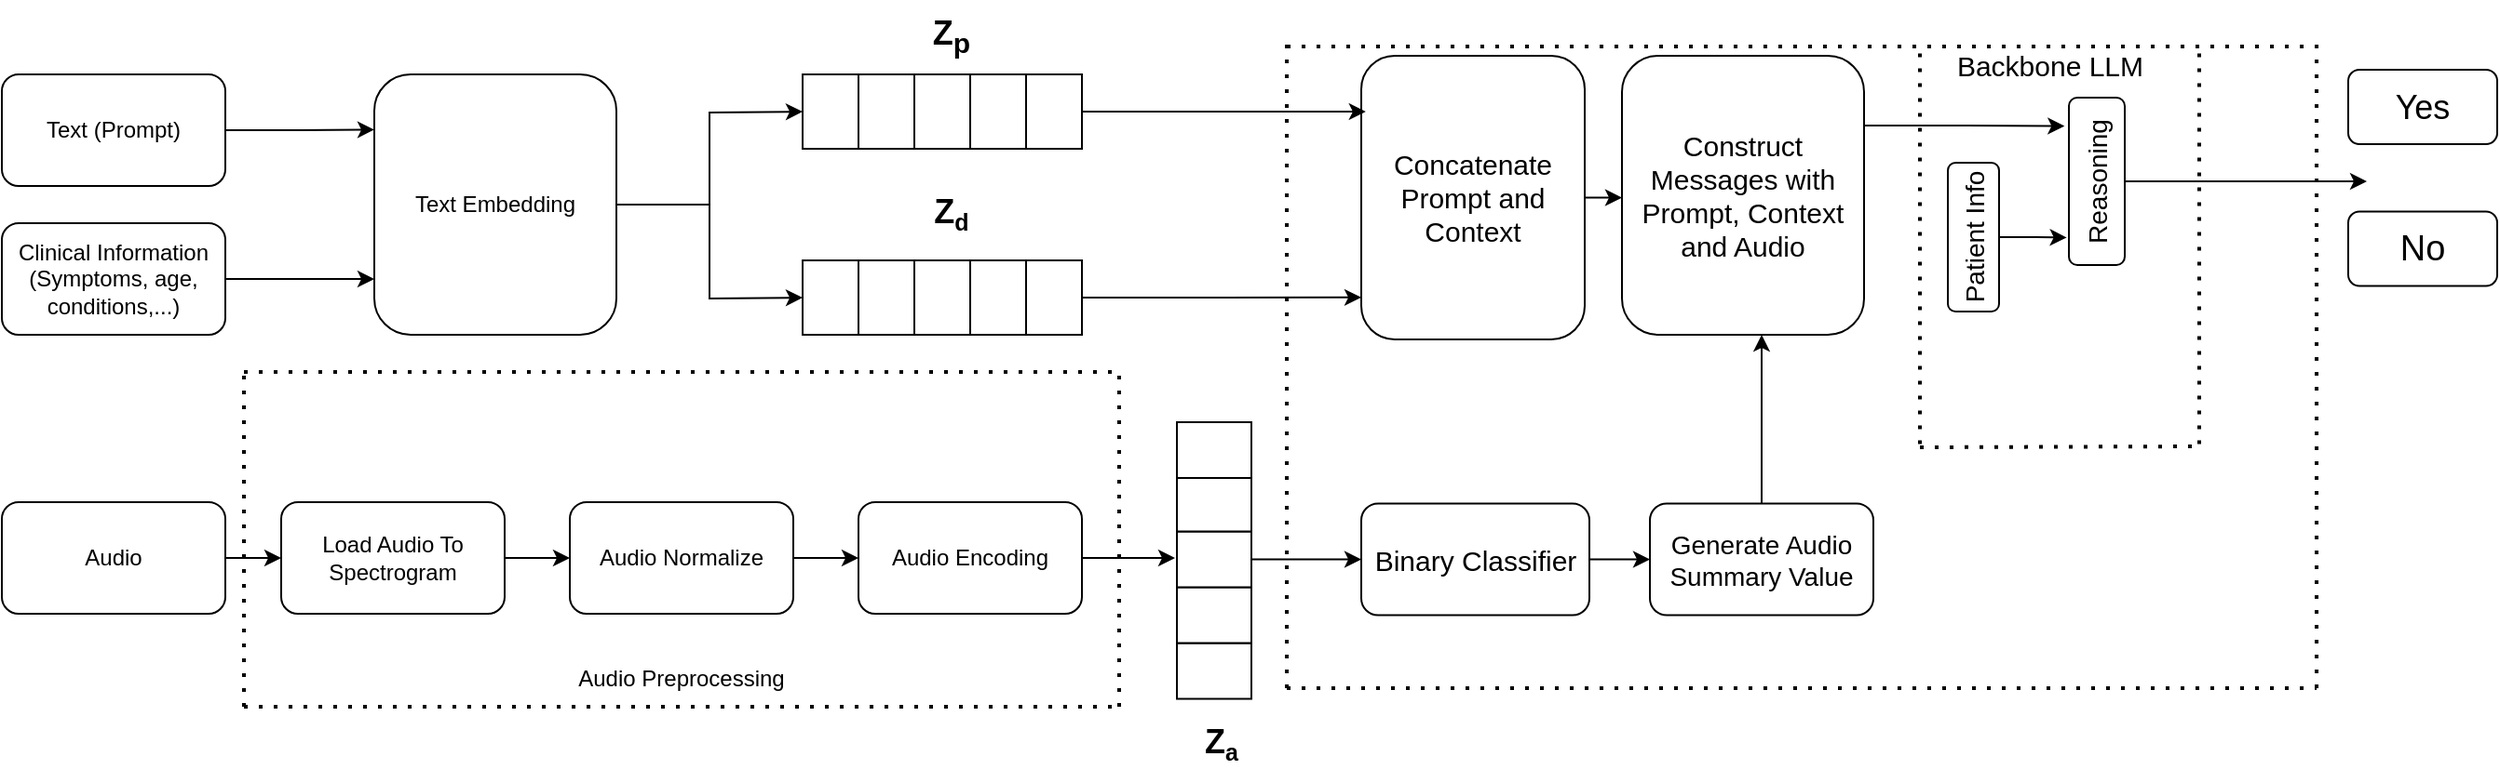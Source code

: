 <mxfile version="26.2.8">
  <diagram name="Page-1" id="ClKewfaFQdFFM47pFRAS">
    <mxGraphModel dx="1428" dy="743" grid="1" gridSize="10" guides="1" tooltips="1" connect="1" arrows="1" fold="1" page="1" pageScale="1" pageWidth="827" pageHeight="1169" math="0" shadow="0">
      <root>
        <mxCell id="0" />
        <mxCell id="1" parent="0" />
        <mxCell id="TKMiJfSwWeMEldTkSYpw-5" value="" style="edgeStyle=orthogonalEdgeStyle;rounded=0;orthogonalLoop=1;jettySize=auto;html=1;" parent="1" source="TKMiJfSwWeMEldTkSYpw-1" target="TKMiJfSwWeMEldTkSYpw-4" edge="1">
          <mxGeometry relative="1" as="geometry" />
        </mxCell>
        <mxCell id="TKMiJfSwWeMEldTkSYpw-1" value="Audio" style="rounded=1;whiteSpace=wrap;html=1;" parent="1" vertex="1">
          <mxGeometry x="10" y="490" width="120" height="60" as="geometry" />
        </mxCell>
        <mxCell id="TKMiJfSwWeMEldTkSYpw-10" style="edgeStyle=orthogonalEdgeStyle;rounded=0;orthogonalLoop=1;jettySize=auto;html=1;" parent="1" source="TKMiJfSwWeMEldTkSYpw-2" edge="1">
          <mxGeometry relative="1" as="geometry">
            <mxPoint x="210" y="370.0" as="targetPoint" />
          </mxGeometry>
        </mxCell>
        <mxCell id="TKMiJfSwWeMEldTkSYpw-2" value="Clinical Information&lt;div&gt;(Symptoms, age, conditions,...)&lt;/div&gt;" style="rounded=1;whiteSpace=wrap;html=1;" parent="1" vertex="1">
          <mxGeometry x="10" y="340" width="120" height="60" as="geometry" />
        </mxCell>
        <mxCell id="TKMiJfSwWeMEldTkSYpw-9" style="edgeStyle=orthogonalEdgeStyle;rounded=0;orthogonalLoop=1;jettySize=auto;html=1;exitX=1;exitY=0.5;exitDx=0;exitDy=0;" parent="1" source="TKMiJfSwWeMEldTkSYpw-3" edge="1">
          <mxGeometry relative="1" as="geometry">
            <mxPoint x="210" y="289.724" as="targetPoint" />
          </mxGeometry>
        </mxCell>
        <mxCell id="TKMiJfSwWeMEldTkSYpw-3" value="Text (Prompt)" style="rounded=1;whiteSpace=wrap;html=1;" parent="1" vertex="1">
          <mxGeometry x="10" y="260" width="120" height="60" as="geometry" />
        </mxCell>
        <mxCell id="TKMiJfSwWeMEldTkSYpw-4" value="Load Audio To Spectrogram" style="rounded=1;whiteSpace=wrap;html=1;" parent="1" vertex="1">
          <mxGeometry x="160" y="490" width="120" height="60" as="geometry" />
        </mxCell>
        <mxCell id="TKMiJfSwWeMEldTkSYpw-24" style="edgeStyle=orthogonalEdgeStyle;rounded=0;orthogonalLoop=1;jettySize=auto;html=1;" parent="1" source="TKMiJfSwWeMEldTkSYpw-11" edge="1">
          <mxGeometry relative="1" as="geometry">
            <mxPoint x="440" y="280" as="targetPoint" />
          </mxGeometry>
        </mxCell>
        <mxCell id="TKMiJfSwWeMEldTkSYpw-26" style="edgeStyle=orthogonalEdgeStyle;rounded=0;orthogonalLoop=1;jettySize=auto;html=1;" parent="1" source="TKMiJfSwWeMEldTkSYpw-11" edge="1">
          <mxGeometry relative="1" as="geometry">
            <mxPoint x="440" y="380" as="targetPoint" />
          </mxGeometry>
        </mxCell>
        <mxCell id="TKMiJfSwWeMEldTkSYpw-11" value="Text Embedding" style="rounded=1;whiteSpace=wrap;html=1;" parent="1" vertex="1">
          <mxGeometry x="210" y="260" width="130" height="140" as="geometry" />
        </mxCell>
        <mxCell id="TKMiJfSwWeMEldTkSYpw-14" value="" style="edgeStyle=orthogonalEdgeStyle;rounded=0;orthogonalLoop=1;jettySize=auto;html=1;" parent="1" source="TKMiJfSwWeMEldTkSYpw-4" target="TKMiJfSwWeMEldTkSYpw-13" edge="1">
          <mxGeometry relative="1" as="geometry">
            <mxPoint x="400" y="520" as="targetPoint" />
            <mxPoint x="330" y="520" as="sourcePoint" />
          </mxGeometry>
        </mxCell>
        <mxCell id="TKMiJfSwWeMEldTkSYpw-15" style="edgeStyle=orthogonalEdgeStyle;rounded=0;orthogonalLoop=1;jettySize=auto;html=1;entryX=0;entryY=0.5;entryDx=0;entryDy=0;" parent="1" source="TKMiJfSwWeMEldTkSYpw-13" target="TKMiJfSwWeMEldTkSYpw-16" edge="1">
          <mxGeometry relative="1" as="geometry">
            <mxPoint x="470" y="520" as="targetPoint" />
          </mxGeometry>
        </mxCell>
        <mxCell id="TKMiJfSwWeMEldTkSYpw-13" value="Audio Normalize" style="rounded=1;whiteSpace=wrap;html=1;" parent="1" vertex="1">
          <mxGeometry x="315" y="490" width="120" height="60" as="geometry" />
        </mxCell>
        <mxCell id="vZitdMvmhGxTPkHQ2-8U-8" style="edgeStyle=orthogonalEdgeStyle;rounded=0;orthogonalLoop=1;jettySize=auto;html=1;" parent="1" source="TKMiJfSwWeMEldTkSYpw-16" edge="1">
          <mxGeometry relative="1" as="geometry">
            <mxPoint x="640" y="520.0" as="targetPoint" />
          </mxGeometry>
        </mxCell>
        <mxCell id="TKMiJfSwWeMEldTkSYpw-16" value="Audio Encoding" style="rounded=1;whiteSpace=wrap;html=1;" parent="1" vertex="1">
          <mxGeometry x="470" y="490" width="120" height="60" as="geometry" />
        </mxCell>
        <mxCell id="TKMiJfSwWeMEldTkSYpw-18" value="" style="endArrow=none;dashed=1;html=1;dashPattern=1 3;strokeWidth=2;rounded=0;" parent="1" edge="1">
          <mxGeometry width="50" height="50" relative="1" as="geometry">
            <mxPoint x="140" y="600" as="sourcePoint" />
            <mxPoint x="140" y="420" as="targetPoint" />
          </mxGeometry>
        </mxCell>
        <mxCell id="TKMiJfSwWeMEldTkSYpw-20" value="" style="endArrow=none;dashed=1;html=1;dashPattern=1 3;strokeWidth=2;rounded=0;" parent="1" edge="1">
          <mxGeometry width="50" height="50" relative="1" as="geometry">
            <mxPoint x="140" y="420" as="sourcePoint" />
            <mxPoint x="610" y="420" as="targetPoint" />
          </mxGeometry>
        </mxCell>
        <mxCell id="TKMiJfSwWeMEldTkSYpw-21" value="" style="endArrow=none;dashed=1;html=1;dashPattern=1 3;strokeWidth=2;rounded=0;" parent="1" edge="1">
          <mxGeometry width="50" height="50" relative="1" as="geometry">
            <mxPoint x="140" y="600" as="sourcePoint" />
            <mxPoint x="610" y="600" as="targetPoint" />
          </mxGeometry>
        </mxCell>
        <mxCell id="TKMiJfSwWeMEldTkSYpw-22" value="Audio Preprocessing" style="text;html=1;align=center;verticalAlign=middle;whiteSpace=wrap;rounded=0;" parent="1" vertex="1">
          <mxGeometry x="280" y="570" width="190" height="30" as="geometry" />
        </mxCell>
        <mxCell id="TKMiJfSwWeMEldTkSYpw-27" value="" style="rounded=0;whiteSpace=wrap;html=1;" parent="1" vertex="1">
          <mxGeometry x="440" y="260" width="30" height="40" as="geometry" />
        </mxCell>
        <mxCell id="TKMiJfSwWeMEldTkSYpw-28" value="" style="rounded=0;whiteSpace=wrap;html=1;" parent="1" vertex="1">
          <mxGeometry x="470" y="260" width="30" height="40" as="geometry" />
        </mxCell>
        <mxCell id="TKMiJfSwWeMEldTkSYpw-29" value="" style="rounded=0;whiteSpace=wrap;html=1;" parent="1" vertex="1">
          <mxGeometry x="530" y="260" width="30" height="40" as="geometry" />
        </mxCell>
        <mxCell id="TKMiJfSwWeMEldTkSYpw-30" value="" style="rounded=0;whiteSpace=wrap;html=1;" parent="1" vertex="1">
          <mxGeometry x="500" y="260" width="30" height="40" as="geometry" />
        </mxCell>
        <mxCell id="TKMiJfSwWeMEldTkSYpw-31" value="" style="rounded=0;whiteSpace=wrap;html=1;" parent="1" vertex="1">
          <mxGeometry x="560" y="260" width="30" height="40" as="geometry" />
        </mxCell>
        <mxCell id="TKMiJfSwWeMEldTkSYpw-33" value="" style="rounded=0;whiteSpace=wrap;html=1;" parent="1" vertex="1">
          <mxGeometry x="440" y="360" width="30" height="40" as="geometry" />
        </mxCell>
        <mxCell id="TKMiJfSwWeMEldTkSYpw-34" value="" style="rounded=0;whiteSpace=wrap;html=1;" parent="1" vertex="1">
          <mxGeometry x="470" y="360" width="30" height="40" as="geometry" />
        </mxCell>
        <mxCell id="TKMiJfSwWeMEldTkSYpw-35" value="" style="rounded=0;whiteSpace=wrap;html=1;" parent="1" vertex="1">
          <mxGeometry x="530" y="360" width="30" height="40" as="geometry" />
        </mxCell>
        <mxCell id="TKMiJfSwWeMEldTkSYpw-36" value="" style="rounded=0;whiteSpace=wrap;html=1;" parent="1" vertex="1">
          <mxGeometry x="500" y="360" width="30" height="40" as="geometry" />
        </mxCell>
        <mxCell id="TKMiJfSwWeMEldTkSYpw-37" value="" style="rounded=0;whiteSpace=wrap;html=1;" parent="1" vertex="1">
          <mxGeometry x="560" y="360" width="30" height="40" as="geometry" />
        </mxCell>
        <mxCell id="TKMiJfSwWeMEldTkSYpw-38" value="" style="rounded=0;whiteSpace=wrap;html=1;rotation=-90;" parent="1" vertex="1">
          <mxGeometry x="646" y="560.75" width="30" height="40" as="geometry" />
        </mxCell>
        <mxCell id="TKMiJfSwWeMEldTkSYpw-60" value="&lt;b&gt;&lt;font style=&quot;font-size: 18px;&quot;&gt;Z&lt;sub&gt;p&lt;/sub&gt;&lt;/font&gt;&lt;/b&gt;" style="text;html=1;align=center;verticalAlign=middle;whiteSpace=wrap;rounded=0;" parent="1" vertex="1">
          <mxGeometry x="485" y="220" width="70" height="40" as="geometry" />
        </mxCell>
        <mxCell id="TKMiJfSwWeMEldTkSYpw-62" value="&lt;b&gt;&lt;font style=&quot;font-size: 18px;&quot;&gt;Z&lt;/font&gt;&lt;font style=&quot;font-size: 15px;&quot;&gt;&lt;sub&gt;a&lt;/sub&gt;&lt;/font&gt;&lt;/b&gt;" style="text;html=1;align=center;verticalAlign=middle;whiteSpace=wrap;rounded=0;rotation=0;" parent="1" vertex="1">
          <mxGeometry x="630" y="600" width="70" height="40" as="geometry" />
        </mxCell>
        <mxCell id="TKMiJfSwWeMEldTkSYpw-63" value="&lt;b&gt;&lt;font style=&quot;font-size: 18px;&quot;&gt;Z&lt;/font&gt;&lt;font style=&quot;font-size: 15px;&quot;&gt;&lt;sub&gt;d&lt;/sub&gt;&lt;/font&gt;&lt;/b&gt;" style="text;html=1;align=center;verticalAlign=middle;whiteSpace=wrap;rounded=0;" parent="1" vertex="1">
          <mxGeometry x="485" y="315" width="70" height="40" as="geometry" />
        </mxCell>
        <mxCell id="nXDunIABsVwkjvtaxsHg-3" value="" style="endArrow=none;dashed=1;html=1;dashPattern=1 3;strokeWidth=2;rounded=0;" parent="1" edge="1">
          <mxGeometry width="50" height="50" relative="1" as="geometry">
            <mxPoint x="700" y="590" as="sourcePoint" />
            <mxPoint x="1253" y="590" as="targetPoint" />
          </mxGeometry>
        </mxCell>
        <mxCell id="nXDunIABsVwkjvtaxsHg-4" value="" style="endArrow=none;dashed=1;html=1;dashPattern=1 3;strokeWidth=2;rounded=0;" parent="1" edge="1">
          <mxGeometry width="50" height="50" relative="1" as="geometry">
            <mxPoint x="700" y="590" as="sourcePoint" />
            <mxPoint x="700" y="240" as="targetPoint" />
          </mxGeometry>
        </mxCell>
        <mxCell id="nXDunIABsVwkjvtaxsHg-5" value="" style="endArrow=none;dashed=1;html=1;dashPattern=1 3;strokeWidth=2;rounded=0;" parent="1" edge="1">
          <mxGeometry width="50" height="50" relative="1" as="geometry">
            <mxPoint x="700" y="245" as="sourcePoint" />
            <mxPoint x="1253" y="245" as="targetPoint" />
          </mxGeometry>
        </mxCell>
        <mxCell id="nXDunIABsVwkjvtaxsHg-36" style="edgeStyle=orthogonalEdgeStyle;rounded=0;orthogonalLoop=1;jettySize=auto;html=1;entryX=0;entryY=0.5;entryDx=0;entryDy=0;" parent="1" source="nXDunIABsVwkjvtaxsHg-18" target="nXDunIABsVwkjvtaxsHg-37" edge="1">
          <mxGeometry relative="1" as="geometry">
            <mxPoint x="890" y="520.75" as="targetPoint" />
          </mxGeometry>
        </mxCell>
        <mxCell id="nXDunIABsVwkjvtaxsHg-18" value="&lt;span style=&quot;font-size: 15px;&quot;&gt;Binary Classifier&lt;/span&gt;" style="rounded=1;whiteSpace=wrap;html=1;" parent="1" vertex="1">
          <mxGeometry x="740" y="490.75" width="122.5" height="60" as="geometry" />
        </mxCell>
        <mxCell id="nXDunIABsVwkjvtaxsHg-37" value="&lt;span style=&quot;font-size: 14px;&quot;&gt;Generate Audio Summary Value&lt;/span&gt;" style="rounded=1;whiteSpace=wrap;html=1;" parent="1" vertex="1">
          <mxGeometry x="895" y="490.75" width="120" height="60" as="geometry" />
        </mxCell>
        <mxCell id="nXDunIABsVwkjvtaxsHg-42" style="edgeStyle=orthogonalEdgeStyle;rounded=0;orthogonalLoop=1;jettySize=auto;html=1;" parent="1" source="nXDunIABsVwkjvtaxsHg-40" edge="1">
          <mxGeometry relative="1" as="geometry">
            <mxPoint x="880" y="326.25" as="targetPoint" />
          </mxGeometry>
        </mxCell>
        <mxCell id="nXDunIABsVwkjvtaxsHg-40" value="&lt;font style=&quot;font-size: 15px;&quot;&gt;Concatenate Prompt and Context&lt;/font&gt;" style="rounded=1;whiteSpace=wrap;html=1;" parent="1" vertex="1">
          <mxGeometry x="740" y="250" width="120" height="152.5" as="geometry" />
        </mxCell>
        <mxCell id="nXDunIABsVwkjvtaxsHg-43" value="&lt;font style=&quot;font-size: 15px;&quot;&gt;Construct Messages with Prompt, Context and Audio&lt;/font&gt;" style="rounded=1;whiteSpace=wrap;html=1;" parent="1" vertex="1">
          <mxGeometry x="880" y="250" width="130" height="150" as="geometry" />
        </mxCell>
        <mxCell id="nXDunIABsVwkjvtaxsHg-79" style="edgeStyle=orthogonalEdgeStyle;rounded=0;orthogonalLoop=1;jettySize=auto;html=1;" parent="1" source="nXDunIABsVwkjvtaxsHg-59" edge="1">
          <mxGeometry relative="1" as="geometry">
            <mxPoint x="1280" y="317.5" as="targetPoint" />
          </mxGeometry>
        </mxCell>
        <mxCell id="nXDunIABsVwkjvtaxsHg-59" value="&lt;font style=&quot;font-size: 14px;&quot;&gt;Reasoning&lt;/font&gt;" style="rounded=1;whiteSpace=wrap;html=1;rotation=-90;" parent="1" vertex="1">
          <mxGeometry x="1090" y="302.5" width="90" height="30" as="geometry" />
        </mxCell>
        <mxCell id="nXDunIABsVwkjvtaxsHg-60" value="&lt;font style=&quot;font-size: 15px;&quot;&gt;Backbone LLM&lt;/font&gt;" style="text;html=1;align=center;verticalAlign=middle;whiteSpace=wrap;rounded=0;" parent="1" vertex="1">
          <mxGeometry x="1050" y="240.0" width="120" height="30" as="geometry" />
        </mxCell>
        <mxCell id="nXDunIABsVwkjvtaxsHg-61" value="&lt;font style=&quot;font-size: 14px;&quot;&gt;Patient Info&lt;/font&gt;" style="rounded=1;whiteSpace=wrap;html=1;rotation=-90;" parent="1" vertex="1">
          <mxGeometry x="1028.75" y="333.75" width="80" height="27.5" as="geometry" />
        </mxCell>
        <mxCell id="nXDunIABsVwkjvtaxsHg-69" value="" style="endArrow=none;dashed=1;html=1;dashPattern=1 3;strokeWidth=2;rounded=0;" parent="1" edge="1">
          <mxGeometry width="50" height="50" relative="1" as="geometry">
            <mxPoint x="1040" y="458.75" as="sourcePoint" />
            <mxPoint x="1040" y="248.75" as="targetPoint" />
          </mxGeometry>
        </mxCell>
        <mxCell id="nXDunIABsVwkjvtaxsHg-70" value="" style="endArrow=none;dashed=1;html=1;dashPattern=1 3;strokeWidth=2;rounded=0;" parent="1" edge="1">
          <mxGeometry width="50" height="50" relative="1" as="geometry">
            <mxPoint x="1190" y="458.75" as="sourcePoint" />
            <mxPoint x="1190" y="248.75" as="targetPoint" />
          </mxGeometry>
        </mxCell>
        <mxCell id="nXDunIABsVwkjvtaxsHg-71" value="" style="endArrow=none;dashed=1;html=1;dashPattern=1 3;strokeWidth=2;rounded=0;" parent="1" edge="1">
          <mxGeometry width="50" height="50" relative="1" as="geometry">
            <mxPoint x="1040" y="460.5" as="sourcePoint" />
            <mxPoint x="1190" y="460.0" as="targetPoint" />
          </mxGeometry>
        </mxCell>
        <mxCell id="nXDunIABsVwkjvtaxsHg-72" style="edgeStyle=orthogonalEdgeStyle;rounded=0;orthogonalLoop=1;jettySize=auto;html=1;exitX=1;exitY=0.25;exitDx=0;exitDy=0;entryX=0.83;entryY=-0.078;entryDx=0;entryDy=0;entryPerimeter=0;" parent="1" source="nXDunIABsVwkjvtaxsHg-43" target="nXDunIABsVwkjvtaxsHg-59" edge="1">
          <mxGeometry relative="1" as="geometry" />
        </mxCell>
        <mxCell id="nXDunIABsVwkjvtaxsHg-76" style="edgeStyle=orthogonalEdgeStyle;rounded=0;orthogonalLoop=1;jettySize=auto;html=1;entryX=0.164;entryY=-0.039;entryDx=0;entryDy=0;entryPerimeter=0;" parent="1" source="nXDunIABsVwkjvtaxsHg-61" target="nXDunIABsVwkjvtaxsHg-59" edge="1">
          <mxGeometry relative="1" as="geometry" />
        </mxCell>
        <mxCell id="nXDunIABsVwkjvtaxsHg-78" value="" style="endArrow=none;dashed=1;html=1;dashPattern=1 3;strokeWidth=2;rounded=0;" parent="1" edge="1">
          <mxGeometry width="50" height="50" relative="1" as="geometry">
            <mxPoint x="1253" y="590" as="sourcePoint" />
            <mxPoint x="1253" y="240" as="targetPoint" />
          </mxGeometry>
        </mxCell>
        <mxCell id="nXDunIABsVwkjvtaxsHg-80" value="&lt;font style=&quot;font-size: 19px;&quot;&gt;No&lt;/font&gt;" style="rounded=1;whiteSpace=wrap;html=1;" parent="1" vertex="1">
          <mxGeometry x="1270" y="333.75" width="80" height="40" as="geometry" />
        </mxCell>
        <mxCell id="nXDunIABsVwkjvtaxsHg-81" value="&lt;font style=&quot;font-size: 18px;&quot;&gt;Yes&lt;/font&gt;" style="rounded=1;whiteSpace=wrap;html=1;" parent="1" vertex="1">
          <mxGeometry x="1270" y="257.5" width="80" height="40" as="geometry" />
        </mxCell>
        <mxCell id="vZitdMvmhGxTPkHQ2-8U-1" value="" style="rounded=0;whiteSpace=wrap;html=1;rotation=-90;" parent="1" vertex="1">
          <mxGeometry x="646" y="530.75" width="30" height="40" as="geometry" />
        </mxCell>
        <mxCell id="vZitdMvmhGxTPkHQ2-8U-14" style="edgeStyle=orthogonalEdgeStyle;rounded=0;orthogonalLoop=1;jettySize=auto;html=1;" parent="1" source="vZitdMvmhGxTPkHQ2-8U-2" edge="1">
          <mxGeometry relative="1" as="geometry">
            <mxPoint x="740" y="520.75" as="targetPoint" />
          </mxGeometry>
        </mxCell>
        <mxCell id="vZitdMvmhGxTPkHQ2-8U-2" value="" style="rounded=0;whiteSpace=wrap;html=1;rotation=-90;" parent="1" vertex="1">
          <mxGeometry x="646" y="500.75" width="30" height="40" as="geometry" />
        </mxCell>
        <mxCell id="vZitdMvmhGxTPkHQ2-8U-3" value="" style="rounded=0;whiteSpace=wrap;html=1;rotation=-90;" parent="1" vertex="1">
          <mxGeometry x="646" y="470.75" width="30" height="40" as="geometry" />
        </mxCell>
        <mxCell id="vZitdMvmhGxTPkHQ2-8U-4" value="" style="rounded=0;whiteSpace=wrap;html=1;rotation=-90;" parent="1" vertex="1">
          <mxGeometry x="646" y="442" width="30" height="40" as="geometry" />
        </mxCell>
        <mxCell id="vZitdMvmhGxTPkHQ2-8U-9" value="" style="endArrow=none;dashed=1;html=1;dashPattern=1 3;strokeWidth=2;rounded=0;" parent="1" edge="1">
          <mxGeometry width="50" height="50" relative="1" as="geometry">
            <mxPoint x="610" y="600" as="sourcePoint" />
            <mxPoint x="610" y="420" as="targetPoint" />
          </mxGeometry>
        </mxCell>
        <mxCell id="vZitdMvmhGxTPkHQ2-8U-11" style="edgeStyle=orthogonalEdgeStyle;rounded=0;orthogonalLoop=1;jettySize=auto;html=1;entryX=0.02;entryY=0.197;entryDx=0;entryDy=0;entryPerimeter=0;" parent="1" source="TKMiJfSwWeMEldTkSYpw-31" target="nXDunIABsVwkjvtaxsHg-40" edge="1">
          <mxGeometry relative="1" as="geometry" />
        </mxCell>
        <mxCell id="vZitdMvmhGxTPkHQ2-8U-12" style="edgeStyle=orthogonalEdgeStyle;rounded=0;orthogonalLoop=1;jettySize=auto;html=1;entryX=0;entryY=0.852;entryDx=0;entryDy=0;entryPerimeter=0;" parent="1" source="TKMiJfSwWeMEldTkSYpw-37" target="nXDunIABsVwkjvtaxsHg-40" edge="1">
          <mxGeometry relative="1" as="geometry" />
        </mxCell>
        <mxCell id="vZitdMvmhGxTPkHQ2-8U-15" style="edgeStyle=orthogonalEdgeStyle;rounded=0;orthogonalLoop=1;jettySize=auto;html=1;entryX=0.577;entryY=1;entryDx=0;entryDy=0;entryPerimeter=0;" parent="1" source="nXDunIABsVwkjvtaxsHg-37" target="nXDunIABsVwkjvtaxsHg-43" edge="1">
          <mxGeometry relative="1" as="geometry" />
        </mxCell>
      </root>
    </mxGraphModel>
  </diagram>
</mxfile>
